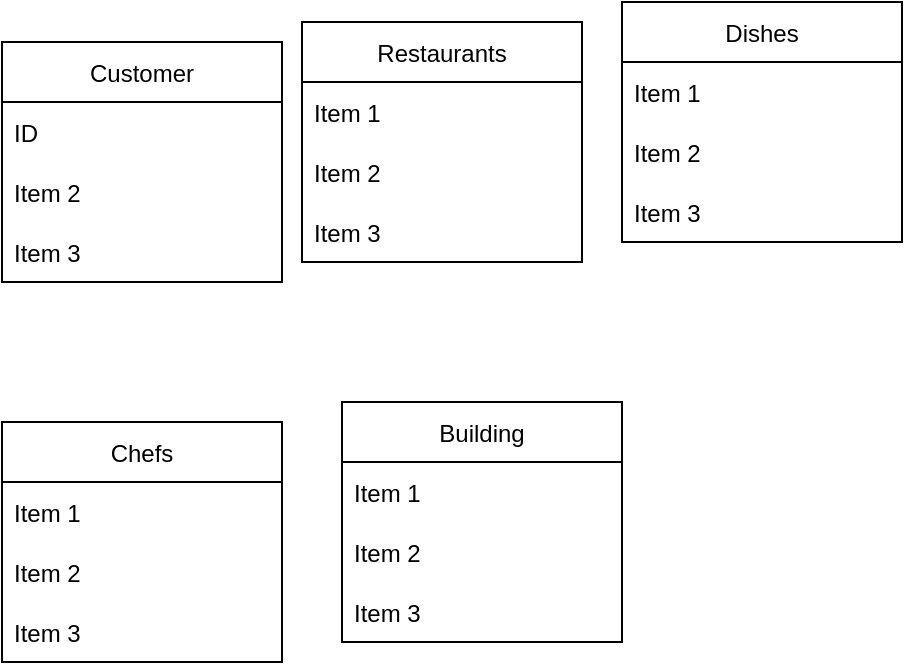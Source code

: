 <mxfile version="20.4.0" type="github"><diagram id="8muoFpF0w8iCkgx8T70v" name="Page-1"><mxGraphModel dx="1180" dy="620" grid="1" gridSize="10" guides="1" tooltips="1" connect="1" arrows="1" fold="1" page="1" pageScale="1" pageWidth="850" pageHeight="1100" math="0" shadow="0"><root><mxCell id="0"/><mxCell id="1" parent="0"/><mxCell id="7WnesqDXWXqK0i5z9ME4-2" value="Customer" style="swimlane;fontStyle=0;childLayout=stackLayout;horizontal=1;startSize=30;horizontalStack=0;resizeParent=1;resizeParentMax=0;resizeLast=0;collapsible=1;marginBottom=0;" vertex="1" parent="1"><mxGeometry x="90" y="100" width="140" height="120" as="geometry"/></mxCell><mxCell id="7WnesqDXWXqK0i5z9ME4-3" value="ID" style="text;strokeColor=none;fillColor=none;align=left;verticalAlign=middle;spacingLeft=4;spacingRight=4;overflow=hidden;points=[[0,0.5],[1,0.5]];portConstraint=eastwest;rotatable=0;" vertex="1" parent="7WnesqDXWXqK0i5z9ME4-2"><mxGeometry y="30" width="140" height="30" as="geometry"/></mxCell><mxCell id="7WnesqDXWXqK0i5z9ME4-4" value="Item 2" style="text;strokeColor=none;fillColor=none;align=left;verticalAlign=middle;spacingLeft=4;spacingRight=4;overflow=hidden;points=[[0,0.5],[1,0.5]];portConstraint=eastwest;rotatable=0;" vertex="1" parent="7WnesqDXWXqK0i5z9ME4-2"><mxGeometry y="60" width="140" height="30" as="geometry"/></mxCell><mxCell id="7WnesqDXWXqK0i5z9ME4-5" value="Item 3" style="text;strokeColor=none;fillColor=none;align=left;verticalAlign=middle;spacingLeft=4;spacingRight=4;overflow=hidden;points=[[0,0.5],[1,0.5]];portConstraint=eastwest;rotatable=0;" vertex="1" parent="7WnesqDXWXqK0i5z9ME4-2"><mxGeometry y="90" width="140" height="30" as="geometry"/></mxCell><mxCell id="7WnesqDXWXqK0i5z9ME4-6" value="Restaurants" style="swimlane;fontStyle=0;childLayout=stackLayout;horizontal=1;startSize=30;horizontalStack=0;resizeParent=1;resizeParentMax=0;resizeLast=0;collapsible=1;marginBottom=0;" vertex="1" parent="1"><mxGeometry x="240" y="90" width="140" height="120" as="geometry"/></mxCell><mxCell id="7WnesqDXWXqK0i5z9ME4-7" value="Item 1" style="text;strokeColor=none;fillColor=none;align=left;verticalAlign=middle;spacingLeft=4;spacingRight=4;overflow=hidden;points=[[0,0.5],[1,0.5]];portConstraint=eastwest;rotatable=0;" vertex="1" parent="7WnesqDXWXqK0i5z9ME4-6"><mxGeometry y="30" width="140" height="30" as="geometry"/></mxCell><mxCell id="7WnesqDXWXqK0i5z9ME4-8" value="Item 2" style="text;strokeColor=none;fillColor=none;align=left;verticalAlign=middle;spacingLeft=4;spacingRight=4;overflow=hidden;points=[[0,0.5],[1,0.5]];portConstraint=eastwest;rotatable=0;" vertex="1" parent="7WnesqDXWXqK0i5z9ME4-6"><mxGeometry y="60" width="140" height="30" as="geometry"/></mxCell><mxCell id="7WnesqDXWXqK0i5z9ME4-9" value="Item 3" style="text;strokeColor=none;fillColor=none;align=left;verticalAlign=middle;spacingLeft=4;spacingRight=4;overflow=hidden;points=[[0,0.5],[1,0.5]];portConstraint=eastwest;rotatable=0;" vertex="1" parent="7WnesqDXWXqK0i5z9ME4-6"><mxGeometry y="90" width="140" height="30" as="geometry"/></mxCell><mxCell id="7WnesqDXWXqK0i5z9ME4-10" value="Dishes" style="swimlane;fontStyle=0;childLayout=stackLayout;horizontal=1;startSize=30;horizontalStack=0;resizeParent=1;resizeParentMax=0;resizeLast=0;collapsible=1;marginBottom=0;" vertex="1" parent="1"><mxGeometry x="400" y="80" width="140" height="120" as="geometry"/></mxCell><mxCell id="7WnesqDXWXqK0i5z9ME4-11" value="Item 1" style="text;strokeColor=none;fillColor=none;align=left;verticalAlign=middle;spacingLeft=4;spacingRight=4;overflow=hidden;points=[[0,0.5],[1,0.5]];portConstraint=eastwest;rotatable=0;" vertex="1" parent="7WnesqDXWXqK0i5z9ME4-10"><mxGeometry y="30" width="140" height="30" as="geometry"/></mxCell><mxCell id="7WnesqDXWXqK0i5z9ME4-12" value="Item 2" style="text;strokeColor=none;fillColor=none;align=left;verticalAlign=middle;spacingLeft=4;spacingRight=4;overflow=hidden;points=[[0,0.5],[1,0.5]];portConstraint=eastwest;rotatable=0;" vertex="1" parent="7WnesqDXWXqK0i5z9ME4-10"><mxGeometry y="60" width="140" height="30" as="geometry"/></mxCell><mxCell id="7WnesqDXWXqK0i5z9ME4-13" value="Item 3" style="text;strokeColor=none;fillColor=none;align=left;verticalAlign=middle;spacingLeft=4;spacingRight=4;overflow=hidden;points=[[0,0.5],[1,0.5]];portConstraint=eastwest;rotatable=0;" vertex="1" parent="7WnesqDXWXqK0i5z9ME4-10"><mxGeometry y="90" width="140" height="30" as="geometry"/></mxCell><mxCell id="7WnesqDXWXqK0i5z9ME4-18" value="Chefs" style="swimlane;fontStyle=0;childLayout=stackLayout;horizontal=1;startSize=30;horizontalStack=0;resizeParent=1;resizeParentMax=0;resizeLast=0;collapsible=1;marginBottom=0;" vertex="1" parent="1"><mxGeometry x="90" y="290" width="140" height="120" as="geometry"/></mxCell><mxCell id="7WnesqDXWXqK0i5z9ME4-19" value="Item 1" style="text;strokeColor=none;fillColor=none;align=left;verticalAlign=middle;spacingLeft=4;spacingRight=4;overflow=hidden;points=[[0,0.5],[1,0.5]];portConstraint=eastwest;rotatable=0;" vertex="1" parent="7WnesqDXWXqK0i5z9ME4-18"><mxGeometry y="30" width="140" height="30" as="geometry"/></mxCell><mxCell id="7WnesqDXWXqK0i5z9ME4-20" value="Item 2" style="text;strokeColor=none;fillColor=none;align=left;verticalAlign=middle;spacingLeft=4;spacingRight=4;overflow=hidden;points=[[0,0.5],[1,0.5]];portConstraint=eastwest;rotatable=0;" vertex="1" parent="7WnesqDXWXqK0i5z9ME4-18"><mxGeometry y="60" width="140" height="30" as="geometry"/></mxCell><mxCell id="7WnesqDXWXqK0i5z9ME4-21" value="Item 3" style="text;strokeColor=none;fillColor=none;align=left;verticalAlign=middle;spacingLeft=4;spacingRight=4;overflow=hidden;points=[[0,0.5],[1,0.5]];portConstraint=eastwest;rotatable=0;" vertex="1" parent="7WnesqDXWXqK0i5z9ME4-18"><mxGeometry y="90" width="140" height="30" as="geometry"/></mxCell><mxCell id="7WnesqDXWXqK0i5z9ME4-22" value="Building" style="swimlane;fontStyle=0;childLayout=stackLayout;horizontal=1;startSize=30;horizontalStack=0;resizeParent=1;resizeParentMax=0;resizeLast=0;collapsible=1;marginBottom=0;" vertex="1" parent="1"><mxGeometry x="260" y="280" width="140" height="120" as="geometry"/></mxCell><mxCell id="7WnesqDXWXqK0i5z9ME4-23" value="Item 1" style="text;strokeColor=none;fillColor=none;align=left;verticalAlign=middle;spacingLeft=4;spacingRight=4;overflow=hidden;points=[[0,0.5],[1,0.5]];portConstraint=eastwest;rotatable=0;" vertex="1" parent="7WnesqDXWXqK0i5z9ME4-22"><mxGeometry y="30" width="140" height="30" as="geometry"/></mxCell><mxCell id="7WnesqDXWXqK0i5z9ME4-24" value="Item 2" style="text;strokeColor=none;fillColor=none;align=left;verticalAlign=middle;spacingLeft=4;spacingRight=4;overflow=hidden;points=[[0,0.5],[1,0.5]];portConstraint=eastwest;rotatable=0;" vertex="1" parent="7WnesqDXWXqK0i5z9ME4-22"><mxGeometry y="60" width="140" height="30" as="geometry"/></mxCell><mxCell id="7WnesqDXWXqK0i5z9ME4-25" value="Item 3" style="text;strokeColor=none;fillColor=none;align=left;verticalAlign=middle;spacingLeft=4;spacingRight=4;overflow=hidden;points=[[0,0.5],[1,0.5]];portConstraint=eastwest;rotatable=0;" vertex="1" parent="7WnesqDXWXqK0i5z9ME4-22"><mxGeometry y="90" width="140" height="30" as="geometry"/></mxCell></root></mxGraphModel></diagram></mxfile>